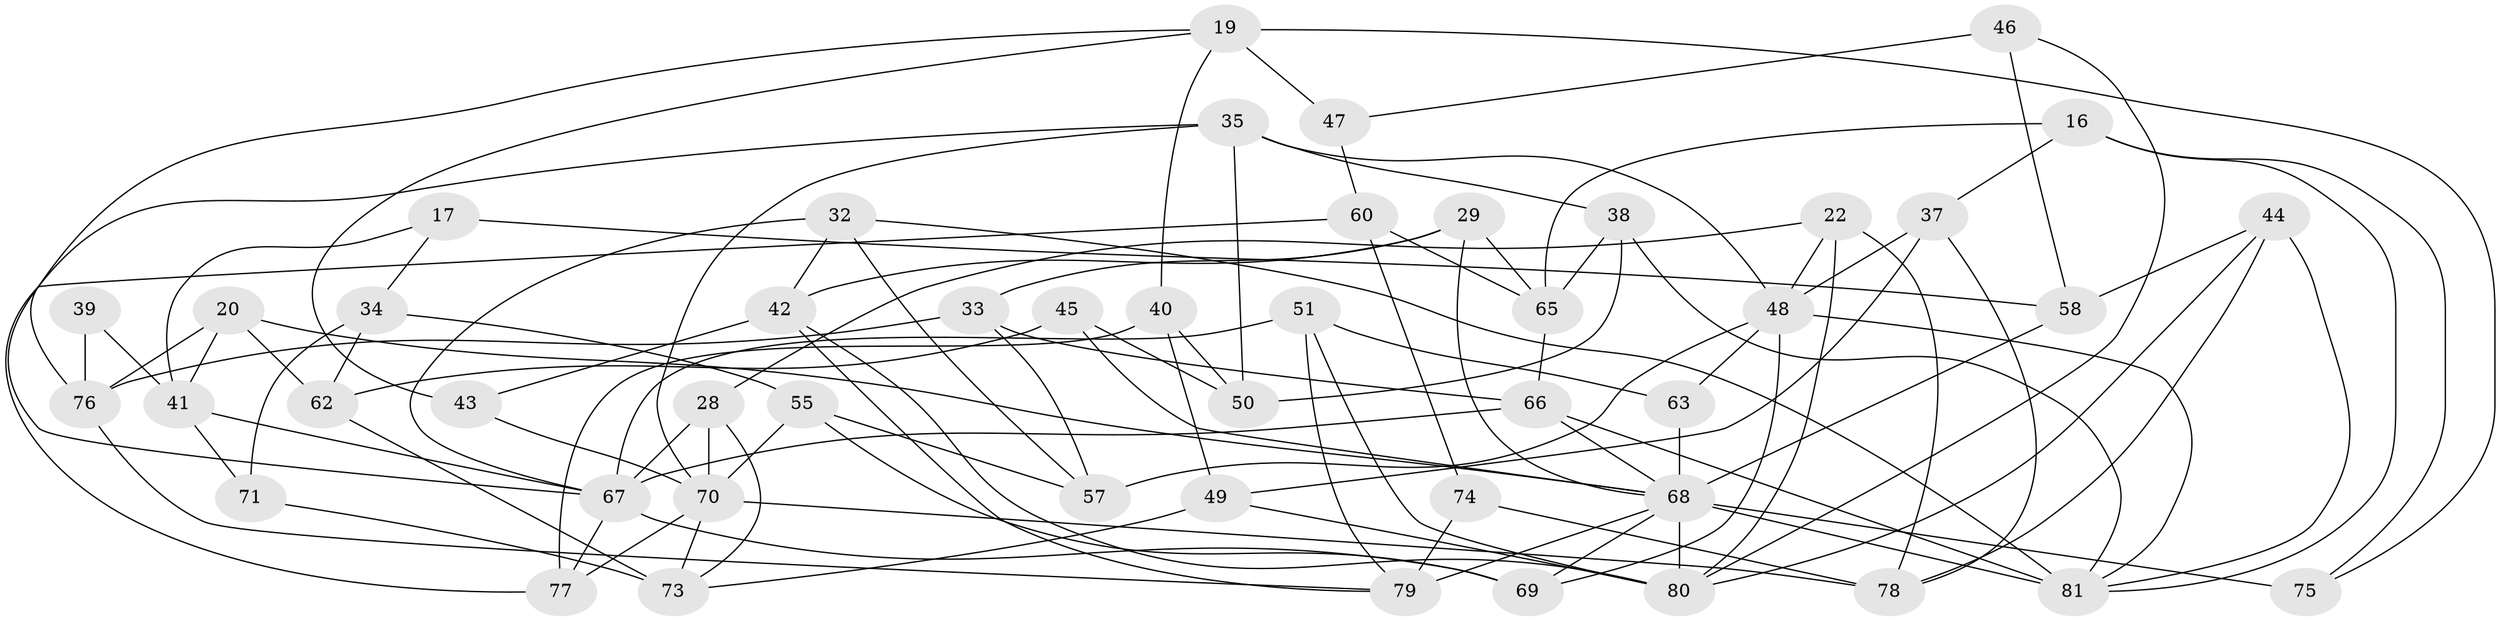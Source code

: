 // original degree distribution, {4: 1.0}
// Generated by graph-tools (version 1.1) at 2025/01/03/04/25 22:01:30]
// undirected, 48 vertices, 107 edges
graph export_dot {
graph [start="1"]
  node [color=gray90,style=filled];
  16;
  17;
  19 [super="+4"];
  20;
  22;
  28;
  29;
  32;
  33;
  34;
  35 [super="+27"];
  37;
  38;
  39;
  40;
  41 [super="+31"];
  42 [super="+30"];
  43;
  44;
  45;
  46;
  47;
  48 [super="+11+26"];
  49;
  50;
  51;
  55;
  57;
  58 [super="+56"];
  60;
  62;
  63 [super="+21"];
  65 [super="+5"];
  66 [super="+18"];
  67 [super="+12+23"];
  68 [super="+8+24+25"];
  69;
  70 [super="+53"];
  71;
  73 [super="+52"];
  74;
  75;
  76 [super="+54"];
  77;
  78 [super="+61"];
  79 [super="+59"];
  80 [super="+72"];
  81 [super="+7+14+64"];
  16 -- 75;
  16 -- 37;
  16 -- 65;
  16 -- 81;
  17 -- 58 [weight=2];
  17 -- 41;
  17 -- 34;
  19 -- 47 [weight=2];
  19 -- 75;
  19 -- 40;
  19 -- 43;
  19 -- 76;
  20 -- 76;
  20 -- 62;
  20 -- 41;
  20 -- 68;
  22 -- 80;
  22 -- 28;
  22 -- 78;
  22 -- 48;
  28 -- 67;
  28 -- 70;
  28 -- 73;
  29 -- 65;
  29 -- 33;
  29 -- 42;
  29 -- 68;
  32 -- 67;
  32 -- 57;
  32 -- 42;
  32 -- 81;
  33 -- 66;
  33 -- 57;
  33 -- 76;
  34 -- 62;
  34 -- 71;
  34 -- 55;
  35 -- 48;
  35 -- 38;
  35 -- 70 [weight=2];
  35 -- 67;
  35 -- 50;
  37 -- 49;
  37 -- 78;
  37 -- 48;
  38 -- 81;
  38 -- 50;
  38 -- 65;
  39 -- 41 [weight=2];
  39 -- 76 [weight=2];
  40 -- 77;
  40 -- 50;
  40 -- 49;
  41 -- 71;
  41 -- 67;
  42 -- 80;
  42 -- 43 [weight=2];
  42 -- 79;
  43 -- 70;
  44 -- 58;
  44 -- 78;
  44 -- 81;
  44 -- 80;
  45 -- 50;
  45 -- 62;
  45 -- 68 [weight=2];
  46 -- 47;
  46 -- 58 [weight=2];
  46 -- 80;
  47 -- 60;
  48 -- 63;
  48 -- 57;
  48 -- 69;
  48 -- 81 [weight=2];
  49 -- 73;
  49 -- 80;
  51 -- 79;
  51 -- 63;
  51 -- 67;
  51 -- 80;
  55 -- 57;
  55 -- 69;
  55 -- 70;
  58 -- 68;
  60 -- 77;
  60 -- 74;
  60 -- 65;
  62 -- 73;
  63 -- 68 [weight=4];
  65 -- 66 [weight=2];
  66 -- 81;
  66 -- 68;
  66 -- 67;
  67 -- 77;
  67 -- 69;
  68 -- 69;
  68 -- 75 [weight=2];
  68 -- 80 [weight=2];
  68 -- 81 [weight=5];
  68 -- 79 [weight=2];
  70 -- 78;
  70 -- 73;
  70 -- 77;
  71 -- 73 [weight=2];
  74 -- 78 [weight=2];
  74 -- 79;
  76 -- 79;
}
